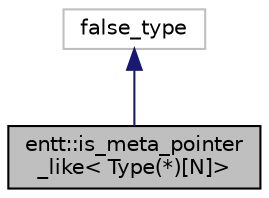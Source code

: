digraph "entt::is_meta_pointer_like&lt; Type(*)[N]&gt;"
{
 // LATEX_PDF_SIZE
  edge [fontname="Helvetica",fontsize="10",labelfontname="Helvetica",labelfontsize="10"];
  node [fontname="Helvetica",fontsize="10",shape=record];
  Node1 [label="entt::is_meta_pointer\l_like\< Type(*)[N]\>",height=0.2,width=0.4,color="black", fillcolor="grey75", style="filled", fontcolor="black",tooltip="Partial specialization used to reject pointers to arrays."];
  Node2 -> Node1 [dir="back",color="midnightblue",fontsize="10",style="solid"];
  Node2 [label="false_type",height=0.2,width=0.4,color="grey75", fillcolor="white", style="filled",tooltip=" "];
}
